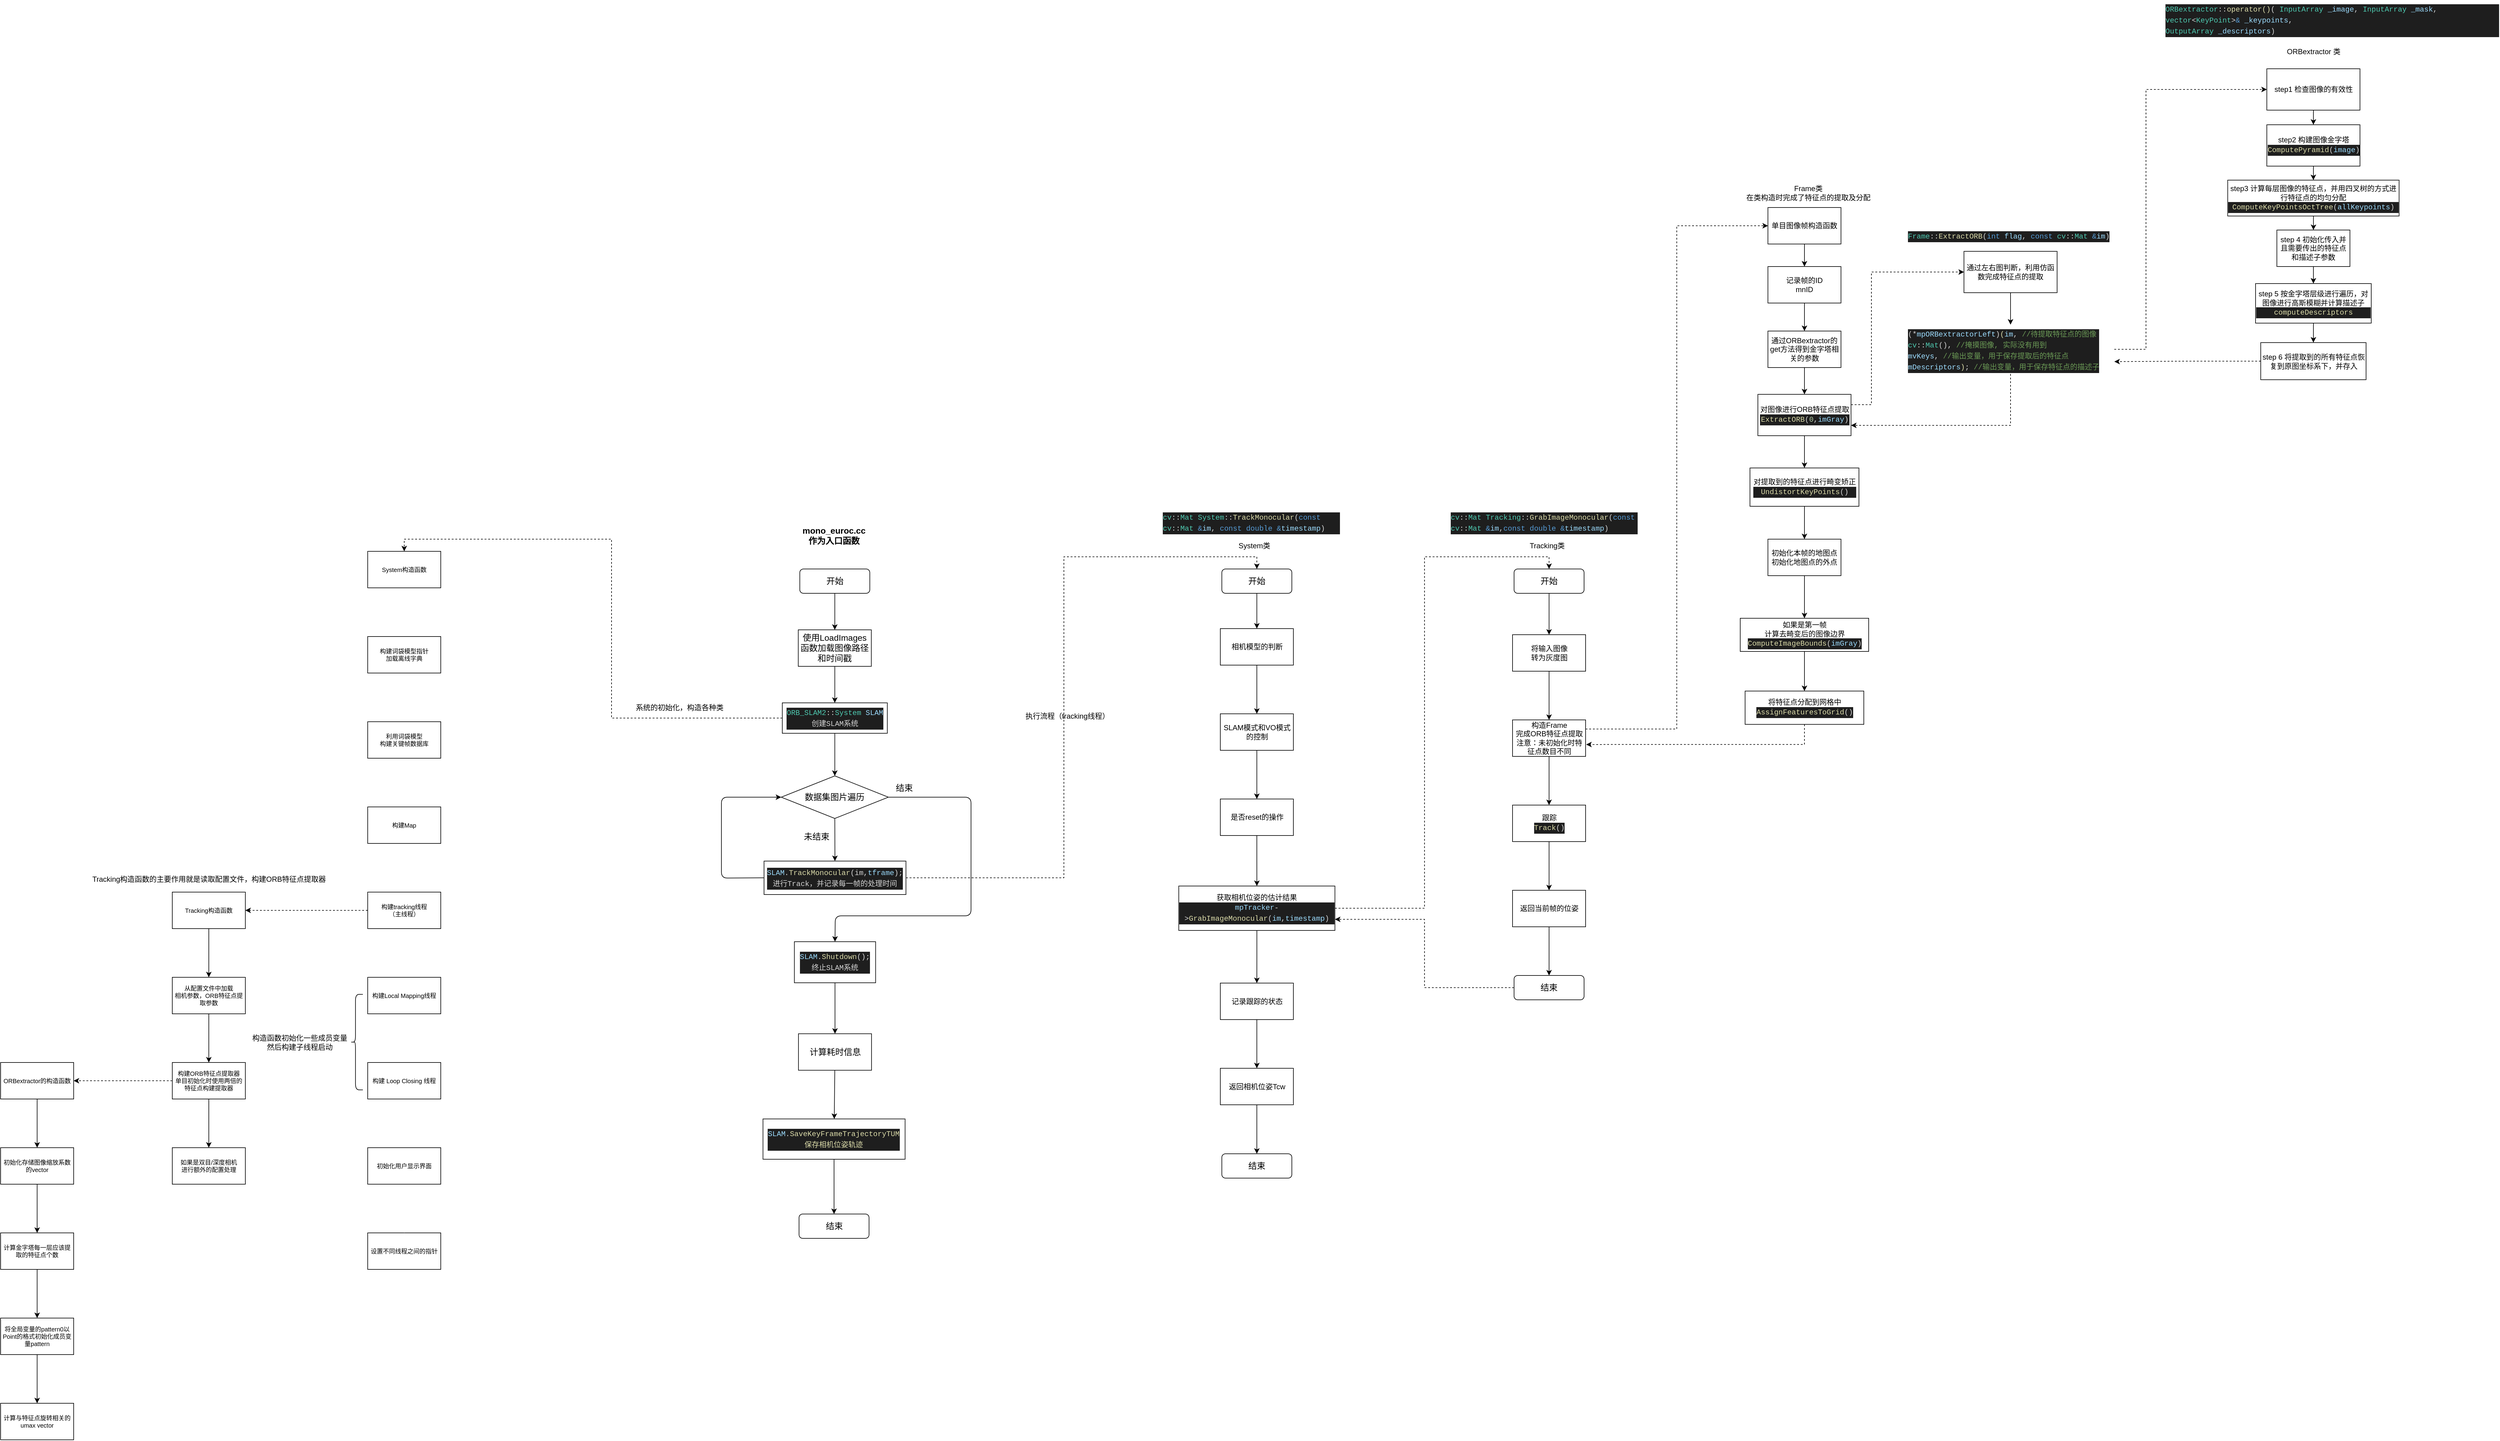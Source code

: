 <mxfile version="20.3.0" type="device" pages="2"><diagram id="kUcDNTqG35tnqXhUjUfU" name="单目模式流程图"><mxGraphModel dx="4377" dy="2708" grid="0" gridSize="10" guides="1" tooltips="1" connect="1" arrows="1" fold="1" page="0" pageScale="1" pageWidth="827" pageHeight="1169" background="none" math="0" shadow="0"><root><mxCell id="0"/><mxCell id="1" parent="0"/><mxCell id="2" value="&lt;b&gt;&lt;font style=&quot;font-size: 14px&quot;&gt;mono_euroc.cc作为入口函数&lt;/font&gt;&lt;/b&gt;" style="text;html=1;strokeColor=none;fillColor=none;align=center;verticalAlign=middle;whiteSpace=wrap;rounded=0;" parent="1" vertex="1"><mxGeometry x="-300" y="-150" width="90" height="70" as="geometry"/></mxCell><mxCell id="13" style="edgeStyle=none;html=1;exitX=0.5;exitY=1;exitDx=0;exitDy=0;entryX=0.5;entryY=0;entryDx=0;entryDy=0;fontSize=14;" parent="1" source="3" target="8" edge="1"><mxGeometry relative="1" as="geometry"/></mxCell><mxCell id="3" value="开始" style="rounded=1;whiteSpace=wrap;html=1;fontSize=14;" parent="1" vertex="1"><mxGeometry x="-311.25" y="-60" width="115" height="40" as="geometry"/></mxCell><mxCell id="11" value="" style="edgeStyle=none;html=1;fontSize=14;" parent="1" source="8" target="10" edge="1"><mxGeometry relative="1" as="geometry"/></mxCell><mxCell id="8" value="使用LoadImages函数加载图像路径和时间戳" style="rounded=0;whiteSpace=wrap;html=1;fontSize=14;" parent="1" vertex="1"><mxGeometry x="-313.75" y="40" width="120" height="60" as="geometry"/></mxCell><mxCell id="18" style="edgeStyle=none;html=1;exitX=0.5;exitY=1;exitDx=0;exitDy=0;entryX=0.5;entryY=0;entryDx=0;entryDy=0;fontSize=14;" parent="1" source="10" target="17" edge="1"><mxGeometry relative="1" as="geometry"/></mxCell><mxCell id="8n7VgM5yE0TnK45JHAdU-132" style="edgeStyle=orthogonalEdgeStyle;rounded=0;orthogonalLoop=1;jettySize=auto;html=1;exitX=0;exitY=0.5;exitDx=0;exitDy=0;entryX=0.5;entryY=0;entryDx=0;entryDy=0;dashed=1;" edge="1" parent="1" source="10" target="SP2-FX5IbyNXaG80h9-N-36"><mxGeometry relative="1" as="geometry"/></mxCell><mxCell id="10" value="&lt;div style=&quot;background-color: rgb(30 , 30 , 30) ; font-family: &amp;#34;menlo&amp;#34; , &amp;#34;monaco&amp;#34; , &amp;#34;courier new&amp;#34; , monospace ; font-size: 12px ; line-height: 18px ; color: rgb(212 , 212 , 212)&quot;&gt;&lt;span style=&quot;color: #4ec9b0&quot;&gt;ORB_SLAM2&lt;/span&gt;::&lt;span style=&quot;color: #4ec9b0&quot;&gt;System&lt;/span&gt; &lt;span style=&quot;color: #9cdcfe&quot;&gt;SLAM&lt;/span&gt;&lt;/div&gt;&lt;div style=&quot;background-color: rgb(30 , 30 , 30) ; font-family: &amp;#34;menlo&amp;#34; , &amp;#34;monaco&amp;#34; , &amp;#34;courier new&amp;#34; , monospace ; font-size: 12px ; line-height: 18px ; color: rgb(212 , 212 , 212)&quot;&gt;创建SLAM系统&lt;/div&gt;" style="whiteSpace=wrap;html=1;fontSize=14;rounded=0;" parent="1" vertex="1"><mxGeometry x="-340" y="160" width="172.5" height="50" as="geometry"/></mxCell><mxCell id="21" style="edgeStyle=none;html=1;exitX=0;exitY=0.5;exitDx=0;exitDy=0;fontSize=14;entryX=0;entryY=0.5;entryDx=0;entryDy=0;" parent="1" source="14" target="17" edge="1"><mxGeometry relative="1" as="geometry"><mxPoint x="-450" y="447" as="targetPoint"/><Array as="points"><mxPoint x="-440" y="448"/><mxPoint x="-440" y="315"/></Array></mxGeometry></mxCell><mxCell id="8n7VgM5yE0TnK45JHAdU-44" style="edgeStyle=orthogonalEdgeStyle;rounded=0;orthogonalLoop=1;jettySize=auto;html=1;exitX=1;exitY=0.5;exitDx=0;exitDy=0;entryX=0.5;entryY=0;entryDx=0;entryDy=0;dashed=1;" edge="1" parent="1" source="14" target="8n7VgM5yE0TnK45JHAdU-43"><mxGeometry relative="1" as="geometry"/></mxCell><mxCell id="14" value="&lt;div style=&quot;color: rgb(212 , 212 , 212) ; background-color: rgb(30 , 30 , 30) ; font-family: &amp;#34;menlo&amp;#34; , &amp;#34;monaco&amp;#34; , &amp;#34;courier new&amp;#34; , monospace ; font-size: 12px ; line-height: 18px&quot;&gt;&lt;span style=&quot;color: #9cdcfe&quot;&gt;SLAM&lt;/span&gt;.&lt;span style=&quot;color: #dcdcaa&quot;&gt;TrackMonocular&lt;/span&gt;(im,&lt;span style=&quot;color: #9cdcfe&quot;&gt;tframe&lt;/span&gt;);&lt;/div&gt;&lt;div style=&quot;color: rgb(212 , 212 , 212) ; background-color: rgb(30 , 30 , 30) ; font-family: &amp;#34;menlo&amp;#34; , &amp;#34;monaco&amp;#34; , &amp;#34;courier new&amp;#34; , monospace ; font-size: 12px ; line-height: 18px&quot;&gt;进行Track，并记录每一帧的处理时间&lt;/div&gt;" style="whiteSpace=wrap;html=1;fontSize=14;rounded=0;" parent="1" vertex="1"><mxGeometry x="-370" y="420" width="233.13" height="55" as="geometry"/></mxCell><mxCell id="19" style="edgeStyle=none;html=1;exitX=0.5;exitY=1;exitDx=0;exitDy=0;fontSize=14;" parent="1" source="17" target="14" edge="1"><mxGeometry relative="1" as="geometry"/></mxCell><mxCell id="25" style="edgeStyle=none;html=1;exitX=1;exitY=0.5;exitDx=0;exitDy=0;entryX=0.5;entryY=0;entryDx=0;entryDy=0;fontSize=14;" parent="1" source="17" target="22" edge="1"><mxGeometry relative="1" as="geometry"><Array as="points"><mxPoint x="-30" y="315"/><mxPoint x="-30" y="510"/><mxPoint x="-130" y="510"/><mxPoint x="-253" y="510"/></Array></mxGeometry></mxCell><mxCell id="17" value="数据集图片遍历" style="rhombus;whiteSpace=wrap;html=1;fontSize=14;" parent="1" vertex="1"><mxGeometry x="-341.75" y="280" width="176" height="70" as="geometry"/></mxCell><mxCell id="28" value="" style="edgeStyle=none;html=1;fontSize=14;" parent="1" source="22" target="27" edge="1"><mxGeometry relative="1" as="geometry"/></mxCell><mxCell id="22" value="&lt;div style=&quot;color: rgb(212 , 212 , 212) ; background-color: rgb(30 , 30 , 30) ; font-family: &amp;#34;menlo&amp;#34; , &amp;#34;monaco&amp;#34; , &amp;#34;courier new&amp;#34; , monospace ; font-size: 12px ; line-height: 18px&quot;&gt;&lt;span style=&quot;color: #9cdcfe&quot;&gt;SLAM&lt;/span&gt;.&lt;span style=&quot;color: #dcdcaa&quot;&gt;Shutdown&lt;/span&gt;();&lt;/div&gt;&lt;div style=&quot;color: rgb(212 , 212 , 212) ; background-color: rgb(30 , 30 , 30) ; font-family: &amp;#34;menlo&amp;#34; , &amp;#34;monaco&amp;#34; , &amp;#34;courier new&amp;#34; , monospace ; font-size: 12px ; line-height: 18px&quot;&gt;终止SLAM系统&lt;/div&gt;" style="whiteSpace=wrap;html=1;fontSize=14;rounded=0;" parent="1" vertex="1"><mxGeometry x="-320.15" y="552.5" width="133.44" height="67.5" as="geometry"/></mxCell><mxCell id="24" value="未结束" style="text;html=1;align=center;verticalAlign=middle;resizable=0;points=[];autosize=1;strokeColor=none;fillColor=none;fontSize=14;" parent="1" vertex="1"><mxGeometry x="-313.75" y="370" width="60" height="20" as="geometry"/></mxCell><mxCell id="26" value="结束" style="text;html=1;align=center;verticalAlign=middle;resizable=0;points=[];autosize=1;strokeColor=none;fillColor=none;fontSize=14;" parent="1" vertex="1"><mxGeometry x="-160" y="290" width="40" height="20" as="geometry"/></mxCell><mxCell id="30" value="" style="edgeStyle=none;html=1;fontSize=14;" parent="1" source="27" target="29" edge="1"><mxGeometry relative="1" as="geometry"/></mxCell><mxCell id="27" value="计算耗时信息" style="whiteSpace=wrap;html=1;fontSize=14;rounded=0;" parent="1" vertex="1"><mxGeometry x="-313.43" y="703.75" width="120" height="60" as="geometry"/></mxCell><mxCell id="36" value="" style="edgeStyle=none;html=1;fontSize=14;" parent="1" source="29" target="34" edge="1"><mxGeometry relative="1" as="geometry"/></mxCell><mxCell id="29" value="&lt;div style=&quot;color: rgb(212 , 212 , 212) ; background-color: rgb(30 , 30 , 30) ; font-family: &amp;#34;menlo&amp;#34; , &amp;#34;monaco&amp;#34; , &amp;#34;courier new&amp;#34; , monospace ; font-size: 12px ; line-height: 18px&quot;&gt;&lt;span style=&quot;color: #9cdcfe&quot;&gt;SLAM&lt;/span&gt;.&lt;span style=&quot;color: #dcdcaa&quot;&gt;SaveKeyFrameTrajectoryTUM&lt;/span&gt;&lt;/div&gt;&lt;div style=&quot;color: rgb(212 , 212 , 212) ; background-color: rgb(30 , 30 , 30) ; font-family: &amp;#34;menlo&amp;#34; , &amp;#34;monaco&amp;#34; , &amp;#34;courier new&amp;#34; , monospace ; font-size: 12px ; line-height: 18px&quot;&gt;&lt;span style=&quot;color: #dcdcaa&quot;&gt;保存相机位姿轨迹&lt;/span&gt;&lt;/div&gt;" style="whiteSpace=wrap;html=1;fontSize=14;rounded=0;" parent="1" vertex="1"><mxGeometry x="-371.72" y="843.75" width="233.43" height="66.25" as="geometry"/></mxCell><mxCell id="34" value="结束" style="rounded=1;whiteSpace=wrap;html=1;fontSize=14;" parent="1" vertex="1"><mxGeometry x="-312.5" y="1000" width="115" height="40" as="geometry"/></mxCell><mxCell id="SP2-FX5IbyNXaG80h9-N-38" value="" style="edgeStyle=none;html=1;fontSize=10;fontColor=#141414;strokeColor=#FFFFFF;" parent="1" source="SP2-FX5IbyNXaG80h9-N-36" target="SP2-FX5IbyNXaG80h9-N-37" edge="1"><mxGeometry relative="1" as="geometry"/></mxCell><mxCell id="SP2-FX5IbyNXaG80h9-N-36" value="System构造函数" style="rounded=0;whiteSpace=wrap;html=1;fontSize=10;" parent="1" vertex="1"><mxGeometry x="-1021" y="-89" width="120" height="60" as="geometry"/></mxCell><mxCell id="SP2-FX5IbyNXaG80h9-N-40" value="" style="edgeStyle=none;html=1;fontSize=10;fontColor=#141414;strokeColor=#FFFFFF;" parent="1" source="SP2-FX5IbyNXaG80h9-N-37" target="SP2-FX5IbyNXaG80h9-N-39" edge="1"><mxGeometry relative="1" as="geometry"/></mxCell><mxCell id="SP2-FX5IbyNXaG80h9-N-37" value="构建词袋模型指针&lt;br&gt;加载离线字典" style="whiteSpace=wrap;html=1;fontSize=10;rounded=0;" parent="1" vertex="1"><mxGeometry x="-1021" y="51" width="120" height="60" as="geometry"/></mxCell><mxCell id="SP2-FX5IbyNXaG80h9-N-42" value="" style="edgeStyle=none;html=1;fontSize=10;fontColor=#141414;strokeColor=#FFFFFF;" parent="1" source="SP2-FX5IbyNXaG80h9-N-39" target="SP2-FX5IbyNXaG80h9-N-41" edge="1"><mxGeometry relative="1" as="geometry"/></mxCell><mxCell id="SP2-FX5IbyNXaG80h9-N-39" value="利用词袋模型&lt;br&gt;构建关键帧数据库" style="whiteSpace=wrap;html=1;fontSize=10;rounded=0;" parent="1" vertex="1"><mxGeometry x="-1021" y="191" width="120" height="60" as="geometry"/></mxCell><mxCell id="SP2-FX5IbyNXaG80h9-N-44" value="" style="edgeStyle=none;html=1;fontSize=10;fontColor=#141414;strokeColor=#FFFFFF;" parent="1" source="SP2-FX5IbyNXaG80h9-N-41" target="SP2-FX5IbyNXaG80h9-N-43" edge="1"><mxGeometry relative="1" as="geometry"/></mxCell><mxCell id="SP2-FX5IbyNXaG80h9-N-41" value="构建Map" style="whiteSpace=wrap;html=1;fontSize=10;rounded=0;" parent="1" vertex="1"><mxGeometry x="-1021" y="331" width="120" height="60" as="geometry"/></mxCell><mxCell id="SP2-FX5IbyNXaG80h9-N-46" value="" style="edgeStyle=none;html=1;fontSize=10;fontColor=#141414;strokeColor=#FFFFFF;" parent="1" source="SP2-FX5IbyNXaG80h9-N-43" target="SP2-FX5IbyNXaG80h9-N-45" edge="1"><mxGeometry relative="1" as="geometry"/></mxCell><mxCell id="6WSEtweF4-9wZ42Zwhac-37" value="" style="edgeStyle=orthogonalEdgeStyle;rounded=0;orthogonalLoop=1;jettySize=auto;html=1;dashed=1;" parent="1" source="SP2-FX5IbyNXaG80h9-N-43" target="6WSEtweF4-9wZ42Zwhac-36" edge="1"><mxGeometry relative="1" as="geometry"/></mxCell><mxCell id="SP2-FX5IbyNXaG80h9-N-43" value="构建tracking线程&lt;br&gt;（主线程）" style="whiteSpace=wrap;html=1;fontSize=10;rounded=0;" parent="1" vertex="1"><mxGeometry x="-1021" y="471" width="120" height="60" as="geometry"/></mxCell><mxCell id="SP2-FX5IbyNXaG80h9-N-48" value="" style="edgeStyle=none;html=1;fontSize=10;fontColor=#141414;strokeColor=#FFFFFF;" parent="1" source="SP2-FX5IbyNXaG80h9-N-45" target="SP2-FX5IbyNXaG80h9-N-47" edge="1"><mxGeometry relative="1" as="geometry"/></mxCell><mxCell id="SP2-FX5IbyNXaG80h9-N-45" value="构建Local Mapping线程" style="whiteSpace=wrap;html=1;fontSize=10;rounded=0;" parent="1" vertex="1"><mxGeometry x="-1021" y="611" width="120" height="60" as="geometry"/></mxCell><mxCell id="SP2-FX5IbyNXaG80h9-N-54" value="" style="edgeStyle=none;html=1;fontSize=10;fontColor=#141414;strokeColor=#FFFFFF;" parent="1" source="SP2-FX5IbyNXaG80h9-N-47" target="SP2-FX5IbyNXaG80h9-N-53" edge="1"><mxGeometry relative="1" as="geometry"/></mxCell><mxCell id="SP2-FX5IbyNXaG80h9-N-47" value="构建 Loop Closing 线程" style="whiteSpace=wrap;html=1;fontSize=10;rounded=0;" parent="1" vertex="1"><mxGeometry x="-1021" y="751" width="120" height="60" as="geometry"/></mxCell><mxCell id="SP2-FX5IbyNXaG80h9-N-49" value="设置不同线程之间的指针" style="whiteSpace=wrap;html=1;fontSize=10;rounded=0;" parent="1" vertex="1"><mxGeometry x="-1021" y="1031" width="120" height="60" as="geometry"/></mxCell><mxCell id="SP2-FX5IbyNXaG80h9-N-55" value="" style="edgeStyle=none;html=1;fontSize=10;fontColor=#141414;strokeColor=#FFFFFF;" parent="1" source="SP2-FX5IbyNXaG80h9-N-53" target="SP2-FX5IbyNXaG80h9-N-49" edge="1"><mxGeometry relative="1" as="geometry"/></mxCell><mxCell id="SP2-FX5IbyNXaG80h9-N-53" value="初始化用户显示界面" style="whiteSpace=wrap;html=1;fontSize=10;rounded=0;" parent="1" vertex="1"><mxGeometry x="-1021" y="891" width="120" height="60" as="geometry"/></mxCell><mxCell id="6WSEtweF4-9wZ42Zwhac-39" value="" style="edgeStyle=orthogonalEdgeStyle;rounded=0;orthogonalLoop=1;jettySize=auto;html=1;" parent="1" source="6WSEtweF4-9wZ42Zwhac-36" target="6WSEtweF4-9wZ42Zwhac-38" edge="1"><mxGeometry relative="1" as="geometry"/></mxCell><mxCell id="6WSEtweF4-9wZ42Zwhac-36" value="Tracking构造函数" style="whiteSpace=wrap;html=1;fontSize=10;rounded=0;" parent="1" vertex="1"><mxGeometry x="-1342" y="471" width="120" height="60" as="geometry"/></mxCell><mxCell id="6WSEtweF4-9wZ42Zwhac-41" value="" style="edgeStyle=orthogonalEdgeStyle;rounded=0;orthogonalLoop=1;jettySize=auto;html=1;" parent="1" source="6WSEtweF4-9wZ42Zwhac-38" target="6WSEtweF4-9wZ42Zwhac-40" edge="1"><mxGeometry relative="1" as="geometry"/></mxCell><mxCell id="6WSEtweF4-9wZ42Zwhac-38" value="从配置文件中加载&lt;br&gt;相机参数，ORB特征点提取参数" style="whiteSpace=wrap;html=1;fontSize=10;rounded=0;" parent="1" vertex="1"><mxGeometry x="-1342" y="611" width="120" height="60" as="geometry"/></mxCell><mxCell id="6WSEtweF4-9wZ42Zwhac-43" value="" style="edgeStyle=orthogonalEdgeStyle;rounded=0;orthogonalLoop=1;jettySize=auto;html=1;" parent="1" source="6WSEtweF4-9wZ42Zwhac-40" target="6WSEtweF4-9wZ42Zwhac-42" edge="1"><mxGeometry relative="1" as="geometry"/></mxCell><mxCell id="6WSEtweF4-9wZ42Zwhac-49" value="" style="edgeStyle=orthogonalEdgeStyle;rounded=0;orthogonalLoop=1;jettySize=auto;html=1;dashed=1;" parent="1" source="6WSEtweF4-9wZ42Zwhac-40" target="6WSEtweF4-9wZ42Zwhac-48" edge="1"><mxGeometry relative="1" as="geometry"/></mxCell><mxCell id="6WSEtweF4-9wZ42Zwhac-40" value="构建ORB特征点提取器&lt;br&gt;单目初始化时使用两倍的特征点构建提取器" style="whiteSpace=wrap;html=1;fontSize=10;rounded=0;" parent="1" vertex="1"><mxGeometry x="-1342" y="751" width="120" height="60" as="geometry"/></mxCell><mxCell id="6WSEtweF4-9wZ42Zwhac-42" value="如果是双目/深度相机&lt;br&gt;进行额外的配置处理" style="whiteSpace=wrap;html=1;fontSize=10;rounded=0;" parent="1" vertex="1"><mxGeometry x="-1342" y="891" width="120" height="60" as="geometry"/></mxCell><mxCell id="6WSEtweF4-9wZ42Zwhac-45" value="Tracking构造函数的主要作用就是读取配置文件，构建ORB特征点提取器&lt;br&gt;" style="text;html=1;align=center;verticalAlign=middle;resizable=0;points=[];autosize=1;strokeColor=none;fillColor=none;" parent="1" vertex="1"><mxGeometry x="-1483" y="437" width="402" height="26" as="geometry"/></mxCell><mxCell id="6WSEtweF4-9wZ42Zwhac-46" value="" style="shape=curlyBracket;whiteSpace=wrap;html=1;rounded=1;size=0.396;" parent="1" vertex="1"><mxGeometry x="-1049" y="639" width="20" height="157" as="geometry"/></mxCell><mxCell id="6WSEtweF4-9wZ42Zwhac-47" value="构造函数初始化一些成员变量&lt;br&gt;然后构建子线程启动" style="text;html=1;align=center;verticalAlign=middle;resizable=0;points=[];autosize=1;strokeColor=none;fillColor=none;" parent="1" vertex="1"><mxGeometry x="-1220" y="697" width="174" height="41" as="geometry"/></mxCell><mxCell id="6WSEtweF4-9wZ42Zwhac-51" value="" style="edgeStyle=orthogonalEdgeStyle;rounded=0;orthogonalLoop=1;jettySize=auto;html=1;" parent="1" source="6WSEtweF4-9wZ42Zwhac-48" target="6WSEtweF4-9wZ42Zwhac-50" edge="1"><mxGeometry relative="1" as="geometry"/></mxCell><mxCell id="6WSEtweF4-9wZ42Zwhac-48" value="ORBextractor的构造函数" style="whiteSpace=wrap;html=1;fontSize=10;rounded=0;" parent="1" vertex="1"><mxGeometry x="-1624" y="751" width="120" height="60" as="geometry"/></mxCell><mxCell id="8n7VgM5yE0TnK45JHAdU-37" value="" style="edgeStyle=orthogonalEdgeStyle;rounded=0;orthogonalLoop=1;jettySize=auto;html=1;" edge="1" parent="1" source="6WSEtweF4-9wZ42Zwhac-50" target="8n7VgM5yE0TnK45JHAdU-36"><mxGeometry relative="1" as="geometry"/></mxCell><mxCell id="6WSEtweF4-9wZ42Zwhac-50" value="初始化存储图像缩放系数的vector" style="whiteSpace=wrap;html=1;fontSize=10;rounded=0;" parent="1" vertex="1"><mxGeometry x="-1624" y="891" width="120" height="60" as="geometry"/></mxCell><mxCell id="8n7VgM5yE0TnK45JHAdU-39" value="" style="edgeStyle=orthogonalEdgeStyle;rounded=0;orthogonalLoop=1;jettySize=auto;html=1;" edge="1" parent="1" source="8n7VgM5yE0TnK45JHAdU-36" target="8n7VgM5yE0TnK45JHAdU-38"><mxGeometry relative="1" as="geometry"/></mxCell><mxCell id="8n7VgM5yE0TnK45JHAdU-36" value="计算金字塔每一层应该提取的特征点个数" style="whiteSpace=wrap;html=1;fontSize=10;rounded=0;" vertex="1" parent="1"><mxGeometry x="-1624" y="1031" width="120" height="60" as="geometry"/></mxCell><mxCell id="8n7VgM5yE0TnK45JHAdU-41" value="" style="edgeStyle=orthogonalEdgeStyle;rounded=0;orthogonalLoop=1;jettySize=auto;html=1;" edge="1" parent="1" source="8n7VgM5yE0TnK45JHAdU-38" target="8n7VgM5yE0TnK45JHAdU-40"><mxGeometry relative="1" as="geometry"/></mxCell><mxCell id="8n7VgM5yE0TnK45JHAdU-38" value="将全局变量的pattern0以Point的格式初始化成员变量pattern" style="whiteSpace=wrap;html=1;fontSize=10;rounded=0;" vertex="1" parent="1"><mxGeometry x="-1624" y="1171" width="120" height="60" as="geometry"/></mxCell><mxCell id="8n7VgM5yE0TnK45JHAdU-40" value="计算与特征点旋转相关的umax vector" style="whiteSpace=wrap;html=1;fontSize=10;rounded=0;" vertex="1" parent="1"><mxGeometry x="-1624" y="1311" width="120" height="60" as="geometry"/></mxCell><mxCell id="8n7VgM5yE0TnK45JHAdU-48" style="edgeStyle=orthogonalEdgeStyle;rounded=0;orthogonalLoop=1;jettySize=auto;html=1;exitX=0.5;exitY=1;exitDx=0;exitDy=0;entryX=0.5;entryY=0;entryDx=0;entryDy=0;" edge="1" parent="1" source="8n7VgM5yE0TnK45JHAdU-43" target="8n7VgM5yE0TnK45JHAdU-47"><mxGeometry relative="1" as="geometry"/></mxCell><mxCell id="8n7VgM5yE0TnK45JHAdU-43" value="开始" style="rounded=1;whiteSpace=wrap;html=1;fontSize=14;" vertex="1" parent="1"><mxGeometry x="382" y="-60" width="115" height="40" as="geometry"/></mxCell><mxCell id="8n7VgM5yE0TnK45JHAdU-50" value="" style="edgeStyle=orthogonalEdgeStyle;rounded=0;orthogonalLoop=1;jettySize=auto;html=1;" edge="1" parent="1" source="8n7VgM5yE0TnK45JHAdU-47" target="8n7VgM5yE0TnK45JHAdU-49"><mxGeometry relative="1" as="geometry"/></mxCell><mxCell id="8n7VgM5yE0TnK45JHAdU-47" value="相机模型的判断" style="rounded=0;whiteSpace=wrap;html=1;" vertex="1" parent="1"><mxGeometry x="379.5" y="38" width="120" height="60" as="geometry"/></mxCell><mxCell id="8n7VgM5yE0TnK45JHAdU-52" value="" style="edgeStyle=orthogonalEdgeStyle;rounded=0;orthogonalLoop=1;jettySize=auto;html=1;" edge="1" parent="1" source="8n7VgM5yE0TnK45JHAdU-49" target="8n7VgM5yE0TnK45JHAdU-51"><mxGeometry relative="1" as="geometry"/></mxCell><mxCell id="8n7VgM5yE0TnK45JHAdU-49" value="SLAM模式和VO模式的控制" style="whiteSpace=wrap;html=1;rounded=0;" vertex="1" parent="1"><mxGeometry x="379.5" y="178" width="120" height="60" as="geometry"/></mxCell><mxCell id="8n7VgM5yE0TnK45JHAdU-54" value="" style="edgeStyle=orthogonalEdgeStyle;rounded=0;orthogonalLoop=1;jettySize=auto;html=1;" edge="1" parent="1" source="8n7VgM5yE0TnK45JHAdU-51" target="8n7VgM5yE0TnK45JHAdU-53"><mxGeometry relative="1" as="geometry"/></mxCell><mxCell id="8n7VgM5yE0TnK45JHAdU-51" value="是否reset的操作" style="whiteSpace=wrap;html=1;rounded=0;" vertex="1" parent="1"><mxGeometry x="379.5" y="318" width="120" height="60" as="geometry"/></mxCell><mxCell id="8n7VgM5yE0TnK45JHAdU-56" value="" style="edgeStyle=orthogonalEdgeStyle;rounded=0;orthogonalLoop=1;jettySize=auto;html=1;" edge="1" parent="1" source="8n7VgM5yE0TnK45JHAdU-53" target="8n7VgM5yE0TnK45JHAdU-55"><mxGeometry relative="1" as="geometry"/></mxCell><mxCell id="8n7VgM5yE0TnK45JHAdU-62" style="edgeStyle=orthogonalEdgeStyle;rounded=0;orthogonalLoop=1;jettySize=auto;html=1;exitX=1;exitY=0.5;exitDx=0;exitDy=0;entryX=0.5;entryY=0;entryDx=0;entryDy=0;dashed=1;" edge="1" parent="1" source="8n7VgM5yE0TnK45JHAdU-53" target="8n7VgM5yE0TnK45JHAdU-61"><mxGeometry relative="1" as="geometry"/></mxCell><mxCell id="8n7VgM5yE0TnK45JHAdU-53" value="获取相机位姿的估计结果&lt;br&gt;&lt;div style=&quot;color: rgb(212, 212, 212); background-color: rgb(30, 30, 30); font-family: Menlo, Monaco, &amp;quot;Courier New&amp;quot;, monospace; line-height: 18px;&quot;&gt;&lt;div style=&quot;line-height: 18px;&quot;&gt;&lt;span style=&quot;color: #9cdcfe;&quot;&gt;mpTracker&lt;/span&gt;-&amp;gt;&lt;span style=&quot;color: #dcdcaa;&quot;&gt;GrabImageMonocular&lt;/span&gt;(&lt;span style=&quot;color: #9cdcfe;&quot;&gt;im&lt;/span&gt;,&lt;span style=&quot;color: #9cdcfe;&quot;&gt;timestamp&lt;/span&gt;)&lt;/div&gt;&lt;/div&gt;" style="whiteSpace=wrap;html=1;rounded=0;" vertex="1" parent="1"><mxGeometry x="311.25" y="461" width="256.5" height="73" as="geometry"/></mxCell><mxCell id="8n7VgM5yE0TnK45JHAdU-58" value="" style="edgeStyle=orthogonalEdgeStyle;rounded=0;orthogonalLoop=1;jettySize=auto;html=1;" edge="1" parent="1" source="8n7VgM5yE0TnK45JHAdU-55" target="8n7VgM5yE0TnK45JHAdU-57"><mxGeometry relative="1" as="geometry"/></mxCell><mxCell id="8n7VgM5yE0TnK45JHAdU-55" value="记录跟踪的状态" style="whiteSpace=wrap;html=1;rounded=0;" vertex="1" parent="1"><mxGeometry x="379.5" y="620.5" width="120" height="60" as="geometry"/></mxCell><mxCell id="8n7VgM5yE0TnK45JHAdU-60" value="" style="edgeStyle=orthogonalEdgeStyle;rounded=0;orthogonalLoop=1;jettySize=auto;html=1;" edge="1" parent="1" source="8n7VgM5yE0TnK45JHAdU-57" target="8n7VgM5yE0TnK45JHAdU-59"><mxGeometry relative="1" as="geometry"/></mxCell><mxCell id="8n7VgM5yE0TnK45JHAdU-57" value="返回相机位姿Tcw" style="whiteSpace=wrap;html=1;rounded=0;" vertex="1" parent="1"><mxGeometry x="379.5" y="760.5" width="120" height="60" as="geometry"/></mxCell><mxCell id="8n7VgM5yE0TnK45JHAdU-59" value="结束" style="rounded=1;whiteSpace=wrap;html=1;fontSize=14;" vertex="1" parent="1"><mxGeometry x="382" y="901" width="115" height="40" as="geometry"/></mxCell><mxCell id="8n7VgM5yE0TnK45JHAdU-72" value="" style="edgeStyle=orthogonalEdgeStyle;rounded=0;orthogonalLoop=1;jettySize=auto;html=1;" edge="1" parent="1" source="8n7VgM5yE0TnK45JHAdU-61" target="8n7VgM5yE0TnK45JHAdU-71"><mxGeometry relative="1" as="geometry"/></mxCell><mxCell id="8n7VgM5yE0TnK45JHAdU-61" value="开始" style="rounded=1;whiteSpace=wrap;html=1;fontSize=14;" vertex="1" parent="1"><mxGeometry x="862" y="-60" width="115" height="40" as="geometry"/></mxCell><mxCell id="8n7VgM5yE0TnK45JHAdU-63" value="Tracking类" style="text;html=1;align=center;verticalAlign=middle;resizable=0;points=[];autosize=1;strokeColor=none;fillColor=none;" vertex="1" parent="1"><mxGeometry x="878" y="-111" width="76" height="26" as="geometry"/></mxCell><mxCell id="8n7VgM5yE0TnK45JHAdU-64" value="System类" style="text;html=1;align=center;verticalAlign=middle;resizable=0;points=[];autosize=1;strokeColor=none;fillColor=none;" vertex="1" parent="1"><mxGeometry x="400" y="-111" width="70" height="26" as="geometry"/></mxCell><mxCell id="8n7VgM5yE0TnK45JHAdU-65" value="&lt;meta charset=&quot;utf-8&quot;&gt;&lt;div style=&quot;color: rgb(212, 212, 212); background-color: rgb(30, 30, 30); font-family: Menlo, Monaco, &amp;quot;Courier New&amp;quot;, monospace; font-weight: normal; font-size: 12px; line-height: 18px;&quot;&gt;&lt;div&gt;&lt;span style=&quot;color: #4ec9b0;&quot;&gt;cv&lt;/span&gt;&lt;span style=&quot;color: #d4d4d4;&quot;&gt;::&lt;/span&gt;&lt;span style=&quot;color: #4ec9b0;&quot;&gt;Mat&lt;/span&gt;&lt;span style=&quot;color: #d4d4d4;&quot;&gt; &lt;/span&gt;&lt;span style=&quot;color: #4ec9b0;&quot;&gt;Tracking&lt;/span&gt;&lt;span style=&quot;color: #d4d4d4;&quot;&gt;::&lt;/span&gt;&lt;span style=&quot;color: #dcdcaa;&quot;&gt;GrabImageMonocular&lt;/span&gt;&lt;span style=&quot;color: #d4d4d4;&quot;&gt;(&lt;/span&gt;&lt;span style=&quot;color: #569cd6;&quot;&gt;const&lt;/span&gt;&lt;span style=&quot;color: #d4d4d4;&quot;&gt; &lt;/span&gt;&lt;span style=&quot;color: #4ec9b0;&quot;&gt;cv&lt;/span&gt;&lt;span style=&quot;color: #d4d4d4;&quot;&gt;::&lt;/span&gt;&lt;span style=&quot;color: #4ec9b0;&quot;&gt;Mat&lt;/span&gt;&lt;span style=&quot;color: #d4d4d4;&quot;&gt; &lt;/span&gt;&lt;span style=&quot;color: #569cd6;&quot;&gt;&amp;amp;&lt;/span&gt;&lt;span style=&quot;color: #9cdcfe;&quot;&gt;im&lt;/span&gt;&lt;span style=&quot;color: #d4d4d4;&quot;&gt;,&lt;/span&gt;&lt;span style=&quot;color: #569cd6;&quot;&gt;const&lt;/span&gt;&lt;span style=&quot;color: #d4d4d4;&quot;&gt; &lt;/span&gt;&lt;span style=&quot;color: #569cd6;&quot;&gt;double&lt;/span&gt;&lt;span style=&quot;color: #d4d4d4;&quot;&gt; &lt;/span&gt;&lt;span style=&quot;color: #569cd6;&quot;&gt;&amp;amp;&lt;/span&gt;&lt;span style=&quot;color: #9cdcfe;&quot;&gt;timestamp&lt;/span&gt;&lt;span style=&quot;color: #d4d4d4;&quot;&gt;)&lt;/span&gt;&lt;/div&gt;&lt;/div&gt;" style="text;whiteSpace=wrap;html=1;" vertex="1" parent="1"><mxGeometry x="756" y="-160" width="309" height="56" as="geometry"/></mxCell><mxCell id="8n7VgM5yE0TnK45JHAdU-66" value="&lt;meta charset=&quot;utf-8&quot;&gt;&lt;div style=&quot;color: rgb(212, 212, 212); background-color: rgb(30, 30, 30); font-family: Menlo, Monaco, &amp;quot;Courier New&amp;quot;, monospace; font-weight: normal; font-size: 12px; line-height: 18px;&quot;&gt;&lt;div&gt;&lt;span style=&quot;color: #4ec9b0;&quot;&gt;cv&lt;/span&gt;&lt;span style=&quot;color: #d4d4d4;&quot;&gt;::&lt;/span&gt;&lt;span style=&quot;color: #4ec9b0;&quot;&gt;Mat&lt;/span&gt;&lt;span style=&quot;color: #d4d4d4;&quot;&gt; &lt;/span&gt;&lt;span style=&quot;color: #4ec9b0;&quot;&gt;System&lt;/span&gt;&lt;span style=&quot;color: #d4d4d4;&quot;&gt;::&lt;/span&gt;&lt;span style=&quot;color: #dcdcaa;&quot;&gt;TrackMonocular&lt;/span&gt;&lt;span style=&quot;color: #d4d4d4;&quot;&gt;(&lt;/span&gt;&lt;span style=&quot;color: #569cd6;&quot;&gt;const&lt;/span&gt;&lt;span style=&quot;color: #d4d4d4;&quot;&gt; &lt;/span&gt;&lt;span style=&quot;color: #4ec9b0;&quot;&gt;cv&lt;/span&gt;&lt;span style=&quot;color: #d4d4d4;&quot;&gt;::&lt;/span&gt;&lt;span style=&quot;color: #4ec9b0;&quot;&gt;Mat&lt;/span&gt;&lt;span style=&quot;color: #d4d4d4;&quot;&gt; &lt;/span&gt;&lt;span style=&quot;color: #569cd6;&quot;&gt;&amp;amp;&lt;/span&gt;&lt;span style=&quot;color: #9cdcfe;&quot;&gt;im&lt;/span&gt;&lt;span style=&quot;color: #d4d4d4;&quot;&gt;, &lt;/span&gt;&lt;span style=&quot;color: #569cd6;&quot;&gt;const&lt;/span&gt;&lt;span style=&quot;color: #d4d4d4;&quot;&gt; &lt;/span&gt;&lt;span style=&quot;color: #569cd6;&quot;&gt;double&lt;/span&gt;&lt;span style=&quot;color: #d4d4d4;&quot;&gt; &lt;/span&gt;&lt;span style=&quot;color: #569cd6;&quot;&gt;&amp;amp;&lt;/span&gt;&lt;span style=&quot;color: #9cdcfe;&quot;&gt;timestamp&lt;/span&gt;&lt;span style=&quot;color: #d4d4d4;&quot;&gt;)&lt;/span&gt;&lt;/div&gt;&lt;/div&gt;" style="text;whiteSpace=wrap;html=1;" vertex="1" parent="1"><mxGeometry x="283" y="-160" width="293" height="51" as="geometry"/></mxCell><mxCell id="8n7VgM5yE0TnK45JHAdU-67" value="系统的初始化，构造各种类" style="text;html=1;align=center;verticalAlign=middle;resizable=0;points=[];autosize=1;strokeColor=none;fillColor=none;" vertex="1" parent="1"><mxGeometry x="-590" y="155" width="162" height="26" as="geometry"/></mxCell><mxCell id="8n7VgM5yE0TnK45JHAdU-68" value="执行流程（tracking线程）" style="text;html=1;align=center;verticalAlign=middle;resizable=0;points=[];autosize=1;strokeColor=none;fillColor=none;" vertex="1" parent="1"><mxGeometry x="50" y="169.37" width="156" height="26" as="geometry"/></mxCell><mxCell id="8n7VgM5yE0TnK45JHAdU-74" value="" style="edgeStyle=orthogonalEdgeStyle;rounded=0;orthogonalLoop=1;jettySize=auto;html=1;" edge="1" parent="1" source="8n7VgM5yE0TnK45JHAdU-71" target="8n7VgM5yE0TnK45JHAdU-73"><mxGeometry relative="1" as="geometry"/></mxCell><mxCell id="8n7VgM5yE0TnK45JHAdU-71" value="将输入图像&lt;br&gt;转为灰度图" style="rounded=0;whiteSpace=wrap;html=1;" vertex="1" parent="1"><mxGeometry x="859.5" y="48" width="120" height="60" as="geometry"/></mxCell><mxCell id="8n7VgM5yE0TnK45JHAdU-76" value="" style="edgeStyle=orthogonalEdgeStyle;rounded=0;orthogonalLoop=1;jettySize=auto;html=1;" edge="1" parent="1" source="8n7VgM5yE0TnK45JHAdU-73" target="8n7VgM5yE0TnK45JHAdU-75"><mxGeometry relative="1" as="geometry"/></mxCell><mxCell id="8n7VgM5yE0TnK45JHAdU-85" style="edgeStyle=orthogonalEdgeStyle;rounded=0;orthogonalLoop=1;jettySize=auto;html=1;exitX=1;exitY=0.25;exitDx=0;exitDy=0;entryX=0;entryY=0.5;entryDx=0;entryDy=0;dashed=1;" edge="1" parent="1" source="8n7VgM5yE0TnK45JHAdU-73" target="8n7VgM5yE0TnK45JHAdU-84"><mxGeometry relative="1" as="geometry"/></mxCell><mxCell id="8n7VgM5yE0TnK45JHAdU-73" value="构造Frame&lt;br&gt;完成ORB特征点提取&lt;br&gt;注意：未初始化时特征点数目不同" style="whiteSpace=wrap;html=1;rounded=0;" vertex="1" parent="1"><mxGeometry x="859.5" y="188" width="120" height="60" as="geometry"/></mxCell><mxCell id="8n7VgM5yE0TnK45JHAdU-78" value="" style="edgeStyle=orthogonalEdgeStyle;rounded=0;orthogonalLoop=1;jettySize=auto;html=1;" edge="1" parent="1" source="8n7VgM5yE0TnK45JHAdU-75" target="8n7VgM5yE0TnK45JHAdU-77"><mxGeometry relative="1" as="geometry"/></mxCell><mxCell id="8n7VgM5yE0TnK45JHAdU-75" value="跟踪&lt;br&gt;&lt;div style=&quot;color: rgb(212, 212, 212); background-color: rgb(30, 30, 30); font-family: Menlo, Monaco, &amp;quot;Courier New&amp;quot;, monospace; line-height: 18px;&quot;&gt;&lt;span style=&quot;color: #dcdcaa;&quot;&gt;Track&lt;/span&gt;()&lt;/div&gt;" style="whiteSpace=wrap;html=1;rounded=0;" vertex="1" parent="1"><mxGeometry x="859.5" y="328" width="120" height="60" as="geometry"/></mxCell><mxCell id="8n7VgM5yE0TnK45JHAdU-80" value="" style="edgeStyle=orthogonalEdgeStyle;rounded=0;orthogonalLoop=1;jettySize=auto;html=1;" edge="1" parent="1" source="8n7VgM5yE0TnK45JHAdU-77" target="8n7VgM5yE0TnK45JHAdU-79"><mxGeometry relative="1" as="geometry"/></mxCell><mxCell id="8n7VgM5yE0TnK45JHAdU-77" value="返回当前帧的位姿" style="whiteSpace=wrap;html=1;rounded=0;" vertex="1" parent="1"><mxGeometry x="859.5" y="468" width="120" height="60" as="geometry"/></mxCell><mxCell id="8n7VgM5yE0TnK45JHAdU-81" style="edgeStyle=orthogonalEdgeStyle;rounded=0;orthogonalLoop=1;jettySize=auto;html=1;exitX=0;exitY=0.5;exitDx=0;exitDy=0;entryX=1;entryY=0.75;entryDx=0;entryDy=0;dashed=1;" edge="1" parent="1" source="8n7VgM5yE0TnK45JHAdU-79" target="8n7VgM5yE0TnK45JHAdU-53"><mxGeometry relative="1" as="geometry"/></mxCell><mxCell id="8n7VgM5yE0TnK45JHAdU-79" value="结束" style="rounded=1;whiteSpace=wrap;html=1;fontSize=14;" vertex="1" parent="1"><mxGeometry x="862" y="608" width="115" height="40" as="geometry"/></mxCell><mxCell id="8n7VgM5yE0TnK45JHAdU-87" value="" style="edgeStyle=orthogonalEdgeStyle;rounded=0;orthogonalLoop=1;jettySize=auto;html=1;" edge="1" parent="1" source="8n7VgM5yE0TnK45JHAdU-84" target="8n7VgM5yE0TnK45JHAdU-86"><mxGeometry relative="1" as="geometry"/></mxCell><mxCell id="8n7VgM5yE0TnK45JHAdU-84" value="单目图像帧构造函数" style="rounded=0;whiteSpace=wrap;html=1;" vertex="1" parent="1"><mxGeometry x="1279" y="-654" width="120" height="60" as="geometry"/></mxCell><mxCell id="8n7VgM5yE0TnK45JHAdU-89" value="" style="edgeStyle=orthogonalEdgeStyle;rounded=0;orthogonalLoop=1;jettySize=auto;html=1;" edge="1" parent="1" source="8n7VgM5yE0TnK45JHAdU-86" target="8n7VgM5yE0TnK45JHAdU-88"><mxGeometry relative="1" as="geometry"/></mxCell><mxCell id="8n7VgM5yE0TnK45JHAdU-86" value="记录帧的ID&lt;br&gt;mnID" style="whiteSpace=wrap;html=1;rounded=0;" vertex="1" parent="1"><mxGeometry x="1279" y="-557" width="120" height="60" as="geometry"/></mxCell><mxCell id="8n7VgM5yE0TnK45JHAdU-91" value="" style="edgeStyle=orthogonalEdgeStyle;rounded=0;orthogonalLoop=1;jettySize=auto;html=1;" edge="1" parent="1" source="8n7VgM5yE0TnK45JHAdU-88" target="8n7VgM5yE0TnK45JHAdU-90"><mxGeometry relative="1" as="geometry"/></mxCell><mxCell id="8n7VgM5yE0TnK45JHAdU-88" value="通过ORBextractor的get方法得到金字塔相关的参数" style="whiteSpace=wrap;html=1;rounded=0;" vertex="1" parent="1"><mxGeometry x="1279" y="-451" width="120" height="60" as="geometry"/></mxCell><mxCell id="8n7VgM5yE0TnK45JHAdU-93" value="" style="edgeStyle=orthogonalEdgeStyle;rounded=0;orthogonalLoop=1;jettySize=auto;html=1;" edge="1" parent="1" source="8n7VgM5yE0TnK45JHAdU-90" target="8n7VgM5yE0TnK45JHAdU-92"><mxGeometry relative="1" as="geometry"/></mxCell><mxCell id="8n7VgM5yE0TnK45JHAdU-104" style="edgeStyle=orthogonalEdgeStyle;rounded=0;orthogonalLoop=1;jettySize=auto;html=1;exitX=1;exitY=0.25;exitDx=0;exitDy=0;entryX=0;entryY=0.5;entryDx=0;entryDy=0;dashed=1;" edge="1" parent="1" source="8n7VgM5yE0TnK45JHAdU-90" target="8n7VgM5yE0TnK45JHAdU-102"><mxGeometry relative="1" as="geometry"><Array as="points"><mxPoint x="1449" y="-330"/><mxPoint x="1449" y="-548"/></Array></mxGeometry></mxCell><mxCell id="8n7VgM5yE0TnK45JHAdU-90" value="对图像进行ORB特征点提取&lt;br&gt;&lt;div style=&quot;color: rgb(212, 212, 212); background-color: rgb(30, 30, 30); font-family: Menlo, Monaco, &amp;quot;Courier New&amp;quot;, monospace; line-height: 18px;&quot;&gt;&lt;span style=&quot;color: #dcdcaa;&quot;&gt;ExtractORB&lt;/span&gt;(&lt;span style=&quot;color: #b5cea8;&quot;&gt;0&lt;/span&gt;,&lt;span style=&quot;color: #9cdcfe;&quot;&gt;imGray&lt;/span&gt;)&lt;/div&gt;" style="whiteSpace=wrap;html=1;rounded=0;" vertex="1" parent="1"><mxGeometry x="1262.5" y="-347" width="153" height="68" as="geometry"/></mxCell><mxCell id="8n7VgM5yE0TnK45JHAdU-95" value="" style="edgeStyle=orthogonalEdgeStyle;rounded=0;orthogonalLoop=1;jettySize=auto;html=1;" edge="1" parent="1" source="8n7VgM5yE0TnK45JHAdU-92" target="8n7VgM5yE0TnK45JHAdU-94"><mxGeometry relative="1" as="geometry"/></mxCell><mxCell id="8n7VgM5yE0TnK45JHAdU-92" value="对提取到的特征点进行畸变矫正&lt;br&gt;&lt;div style=&quot;color: rgb(212, 212, 212); background-color: rgb(30, 30, 30); font-family: Menlo, Monaco, &amp;quot;Courier New&amp;quot;, monospace; line-height: 18px;&quot;&gt;&lt;span style=&quot;color: #dcdcaa;&quot;&gt;UndistortKeyPoints&lt;/span&gt;()&lt;/div&gt;" style="whiteSpace=wrap;html=1;rounded=0;" vertex="1" parent="1"><mxGeometry x="1249.5" y="-226" width="179" height="63" as="geometry"/></mxCell><mxCell id="8n7VgM5yE0TnK45JHAdU-97" value="" style="edgeStyle=orthogonalEdgeStyle;rounded=0;orthogonalLoop=1;jettySize=auto;html=1;" edge="1" parent="1" source="8n7VgM5yE0TnK45JHAdU-94" target="8n7VgM5yE0TnK45JHAdU-96"><mxGeometry relative="1" as="geometry"/></mxCell><mxCell id="8n7VgM5yE0TnK45JHAdU-94" value="初始化本帧的地图点&lt;br&gt;初始化地图点的外点" style="whiteSpace=wrap;html=1;rounded=0;" vertex="1" parent="1"><mxGeometry x="1279" y="-109" width="120" height="60" as="geometry"/></mxCell><mxCell id="8n7VgM5yE0TnK45JHAdU-99" value="" style="edgeStyle=orthogonalEdgeStyle;rounded=0;orthogonalLoop=1;jettySize=auto;html=1;" edge="1" parent="1" source="8n7VgM5yE0TnK45JHAdU-96" target="8n7VgM5yE0TnK45JHAdU-98"><mxGeometry relative="1" as="geometry"/></mxCell><mxCell id="8n7VgM5yE0TnK45JHAdU-96" value="如果是第一帧&lt;br&gt;计算去畸变后的图像边界&lt;br&gt;&lt;div style=&quot;color: rgb(212, 212, 212); background-color: rgb(30, 30, 30); font-family: Menlo, Monaco, &amp;quot;Courier New&amp;quot;, monospace; line-height: 18px;&quot;&gt;&lt;span style=&quot;color: #dcdcaa;&quot;&gt;ComputeImageBounds&lt;/span&gt;(&lt;span style=&quot;color: #9cdcfe;&quot;&gt;imGray&lt;/span&gt;)&lt;/div&gt;" style="whiteSpace=wrap;html=1;rounded=0;" vertex="1" parent="1"><mxGeometry x="1233.5" y="21" width="211" height="54.5" as="geometry"/></mxCell><mxCell id="8n7VgM5yE0TnK45JHAdU-100" style="edgeStyle=orthogonalEdgeStyle;rounded=0;orthogonalLoop=1;jettySize=auto;html=1;exitX=0.5;exitY=1;exitDx=0;exitDy=0;entryX=1.008;entryY=0.674;entryDx=0;entryDy=0;entryPerimeter=0;dashed=1;" edge="1" parent="1" source="8n7VgM5yE0TnK45JHAdU-98" target="8n7VgM5yE0TnK45JHAdU-73"><mxGeometry relative="1" as="geometry"/></mxCell><mxCell id="8n7VgM5yE0TnK45JHAdU-98" value="将特征点分配到网格中&lt;br&gt;&lt;div style=&quot;color: rgb(212, 212, 212); background-color: rgb(30, 30, 30); font-family: Menlo, Monaco, &amp;quot;Courier New&amp;quot;, monospace; line-height: 18px;&quot;&gt;&lt;span style=&quot;color: #dcdcaa;&quot;&gt;AssignFeaturesToGrid&lt;/span&gt;()&lt;/div&gt;" style="whiteSpace=wrap;html=1;rounded=0;" vertex="1" parent="1"><mxGeometry x="1241.5" y="140.62" width="195" height="54.75" as="geometry"/></mxCell><mxCell id="8n7VgM5yE0TnK45JHAdU-101" value="Frame类&lt;br&gt;在类构造时完成了特征点的提取及分配" style="text;html=1;align=center;verticalAlign=middle;resizable=0;points=[];autosize=1;strokeColor=none;fillColor=none;" vertex="1" parent="1"><mxGeometry x="1233.5" y="-699" width="222" height="41" as="geometry"/></mxCell><mxCell id="8n7VgM5yE0TnK45JHAdU-111" value="" style="edgeStyle=orthogonalEdgeStyle;rounded=0;orthogonalLoop=1;jettySize=auto;html=1;" edge="1" parent="1" source="8n7VgM5yE0TnK45JHAdU-102" target="8n7VgM5yE0TnK45JHAdU-110"><mxGeometry relative="1" as="geometry"/></mxCell><mxCell id="8n7VgM5yE0TnK45JHAdU-102" value="通过左右图判断，利用仿函数完成特征点的提取" style="whiteSpace=wrap;html=1;rounded=0;" vertex="1" parent="1"><mxGeometry x="1601" y="-582" width="153" height="68" as="geometry"/></mxCell><mxCell id="8n7VgM5yE0TnK45JHAdU-105" value="&lt;meta charset=&quot;utf-8&quot;&gt;&lt;div style=&quot;color: rgb(212, 212, 212); background-color: rgb(30, 30, 30); font-family: Menlo, Monaco, &amp;quot;Courier New&amp;quot;, monospace; font-weight: normal; font-size: 12px; line-height: 18px;&quot;&gt;&lt;div&gt;&lt;span style=&quot;color: #4ec9b0;&quot;&gt;Frame&lt;/span&gt;&lt;span style=&quot;color: #d4d4d4;&quot;&gt;::&lt;/span&gt;&lt;span style=&quot;color: #dcdcaa;&quot;&gt;ExtractORB&lt;/span&gt;&lt;span style=&quot;color: #d4d4d4;&quot;&gt;(&lt;/span&gt;&lt;span style=&quot;color: #569cd6;&quot;&gt;int&lt;/span&gt;&lt;span style=&quot;color: #d4d4d4;&quot;&gt; &lt;/span&gt;&lt;span style=&quot;color: #9cdcfe;&quot;&gt;flag&lt;/span&gt;&lt;span style=&quot;color: #d4d4d4;&quot;&gt;, &lt;/span&gt;&lt;span style=&quot;color: #569cd6;&quot;&gt;const&lt;/span&gt;&lt;span style=&quot;color: #d4d4d4;&quot;&gt; &lt;/span&gt;&lt;span style=&quot;color: #4ec9b0;&quot;&gt;cv&lt;/span&gt;&lt;span style=&quot;color: #d4d4d4;&quot;&gt;::&lt;/span&gt;&lt;span style=&quot;color: #4ec9b0;&quot;&gt;Mat&lt;/span&gt;&lt;span style=&quot;color: #d4d4d4;&quot;&gt; &lt;/span&gt;&lt;span style=&quot;color: #569cd6;&quot;&gt;&amp;amp;&lt;/span&gt;&lt;span style=&quot;color: #9cdcfe;&quot;&gt;im&lt;/span&gt;&lt;span style=&quot;color: #d4d4d4;&quot;&gt;)&lt;/span&gt;&lt;/div&gt;&lt;/div&gt;" style="text;whiteSpace=wrap;html=1;" vertex="1" parent="1"><mxGeometry x="1506.997" y="-621.997" width="360" height="40" as="geometry"/></mxCell><mxCell id="8n7VgM5yE0TnK45JHAdU-113" style="edgeStyle=orthogonalEdgeStyle;rounded=0;orthogonalLoop=1;jettySize=auto;html=1;exitX=0.5;exitY=1;exitDx=0;exitDy=0;entryX=1;entryY=0.75;entryDx=0;entryDy=0;dashed=1;" edge="1" parent="1" source="8n7VgM5yE0TnK45JHAdU-110" target="8n7VgM5yE0TnK45JHAdU-90"><mxGeometry relative="1" as="geometry"/></mxCell><mxCell id="8n7VgM5yE0TnK45JHAdU-117" style="edgeStyle=orthogonalEdgeStyle;rounded=0;orthogonalLoop=1;jettySize=auto;html=1;exitX=1;exitY=0.5;exitDx=0;exitDy=0;entryX=0;entryY=0.5;entryDx=0;entryDy=0;dashed=1;" edge="1" parent="1" source="8n7VgM5yE0TnK45JHAdU-110" target="8n7VgM5yE0TnK45JHAdU-116"><mxGeometry relative="1" as="geometry"><Array as="points"><mxPoint x="1900" y="-421"/><mxPoint x="1900" y="-848"/></Array></mxGeometry></mxCell><mxCell id="8n7VgM5yE0TnK45JHAdU-110" value="&lt;meta charset=&quot;utf-8&quot;&gt;&lt;div style=&quot;color: rgb(212, 212, 212); background-color: rgb(30, 30, 30); font-family: Menlo, Monaco, &amp;quot;Courier New&amp;quot;, monospace; font-weight: normal; font-size: 12px; line-height: 18px;&quot;&gt;&lt;div&gt;&lt;span style=&quot;color: #d4d4d4;&quot;&gt;        (*&lt;/span&gt;&lt;span style=&quot;color: #9cdcfe;&quot;&gt;mpORBextractorLeft&lt;/span&gt;&lt;span style=&quot;color: #d4d4d4;&quot;&gt;)&lt;/span&gt;&lt;span style=&quot;color: #dcdcaa;&quot;&gt;(&lt;/span&gt;&lt;span style=&quot;color: #9cdcfe;&quot;&gt;im&lt;/span&gt;&lt;span style=&quot;color: #d4d4d4;&quot;&gt;,&lt;/span&gt;&lt;span style=&quot;color: #6a9955;&quot;&gt;               //待提取特征点的图像&lt;/span&gt;&lt;/div&gt;&lt;div&gt;&lt;span style=&quot;color: #d4d4d4;&quot;&gt;                              &lt;/span&gt;&lt;span style=&quot;color: #4ec9b0;&quot;&gt;cv&lt;/span&gt;&lt;span style=&quot;color: #d4d4d4;&quot;&gt;::&lt;/span&gt;&lt;span style=&quot;color: #4ec9b0;&quot;&gt;Mat&lt;/span&gt;&lt;span style=&quot;color: #d4d4d4;&quot;&gt;(),&lt;/span&gt;&lt;span style=&quot;color: #6a9955;&quot;&gt;        //掩摸图像, 实际没有用到&lt;/span&gt;&lt;/div&gt;&lt;div&gt;&lt;span style=&quot;color: #d4d4d4;&quot;&gt;                              &lt;/span&gt;&lt;span style=&quot;color: #9cdcfe;&quot;&gt;mvKeys&lt;/span&gt;&lt;span style=&quot;color: #d4d4d4;&quot;&gt;,&lt;/span&gt;&lt;span style=&quot;color: #6a9955;&quot;&gt;           //输出变量，用于保存提取后的特征点&lt;/span&gt;&lt;/div&gt;&lt;div&gt;&lt;span style=&quot;color: #d4d4d4;&quot;&gt;                              &lt;/span&gt;&lt;span style=&quot;color: #9cdcfe;&quot;&gt;mDescriptors&lt;/span&gt;&lt;span style=&quot;color: #dcdcaa;&quot;&gt;)&lt;/span&gt;&lt;span style=&quot;color: #d4d4d4;&quot;&gt;;&lt;/span&gt;&lt;span style=&quot;color: #6a9955;&quot;&gt;    //输出变量，用于保存特征点的描述子&lt;/span&gt;&lt;/div&gt;&lt;/div&gt;" style="text;whiteSpace=wrap;html=1;" vertex="1" parent="1"><mxGeometry x="1507" y="-461.5" width="341.01" height="81" as="geometry"/></mxCell><mxCell id="8n7VgM5yE0TnK45JHAdU-114" value="&lt;meta charset=&quot;utf-8&quot;&gt;&lt;div style=&quot;color: rgb(212, 212, 212); background-color: rgb(30, 30, 30); font-family: Menlo, Monaco, &amp;quot;Courier New&amp;quot;, monospace; font-weight: normal; font-size: 12px; line-height: 18px;&quot;&gt;&lt;div&gt;&lt;span style=&quot;color: #4ec9b0;&quot;&gt;ORBextractor&lt;/span&gt;&lt;span style=&quot;color: #d4d4d4;&quot;&gt;::&lt;/span&gt;&lt;span style=&quot;color: #dcdcaa;&quot;&gt;operator()&lt;/span&gt;&lt;span style=&quot;color: #d4d4d4;&quot;&gt;( &lt;/span&gt;&lt;span style=&quot;color: #4ec9b0;&quot;&gt;InputArray&lt;/span&gt;&lt;span style=&quot;color: #d4d4d4;&quot;&gt; &lt;/span&gt;&lt;span style=&quot;color: #9cdcfe;&quot;&gt;_image&lt;/span&gt;&lt;span style=&quot;color: #d4d4d4;&quot;&gt;, &lt;/span&gt;&lt;span style=&quot;color: #4ec9b0;&quot;&gt;InputArray&lt;/span&gt;&lt;span style=&quot;color: #d4d4d4;&quot;&gt; &lt;/span&gt;&lt;span style=&quot;color: #9cdcfe;&quot;&gt;_mask&lt;/span&gt;&lt;span style=&quot;color: #d4d4d4;&quot;&gt;, &lt;/span&gt;&lt;span style=&quot;color: #4ec9b0;&quot;&gt;vector&lt;/span&gt;&lt;span style=&quot;color: #d4d4d4;&quot;&gt;&amp;lt;&lt;/span&gt;&lt;span style=&quot;color: #4ec9b0;&quot;&gt;KeyPoint&lt;/span&gt;&lt;span style=&quot;color: #d4d4d4;&quot;&gt;&amp;gt;&lt;/span&gt;&lt;span style=&quot;color: #569cd6;&quot;&gt;&amp;amp;&lt;/span&gt;&lt;span style=&quot;color: #d4d4d4;&quot;&gt; &lt;/span&gt;&lt;span style=&quot;color: #9cdcfe;&quot;&gt;_keypoints&lt;/span&gt;&lt;span style=&quot;color: #d4d4d4;&quot;&gt;,&lt;/span&gt;&lt;/div&gt;&lt;div&gt;&lt;span style=&quot;color: #d4d4d4;&quot;&gt;                      &lt;/span&gt;&lt;span style=&quot;color: #4ec9b0;&quot;&gt;OutputArray&lt;/span&gt;&lt;span style=&quot;color: #d4d4d4;&quot;&gt; &lt;/span&gt;&lt;span style=&quot;color: #9cdcfe;&quot;&gt;_descriptors&lt;/span&gt;&lt;span style=&quot;color: #d4d4d4;&quot;&gt;)&lt;/span&gt;&lt;/div&gt;&lt;/div&gt;" style="text;whiteSpace=wrap;html=1;" vertex="1" parent="1"><mxGeometry x="1930.005" y="-994.997" width="550" height="76" as="geometry"/></mxCell><mxCell id="8n7VgM5yE0TnK45JHAdU-115" value="ORBextractor 类" style="text;html=1;align=center;verticalAlign=middle;resizable=0;points=[];autosize=1;strokeColor=none;fillColor=none;" vertex="1" parent="1"><mxGeometry x="2122" y="-923" width="106" height="26" as="geometry"/></mxCell><mxCell id="8n7VgM5yE0TnK45JHAdU-119" value="" style="edgeStyle=orthogonalEdgeStyle;rounded=0;orthogonalLoop=1;jettySize=auto;html=1;" edge="1" parent="1" source="8n7VgM5yE0TnK45JHAdU-116" target="8n7VgM5yE0TnK45JHAdU-118"><mxGeometry relative="1" as="geometry"/></mxCell><mxCell id="8n7VgM5yE0TnK45JHAdU-116" value="step1 检查图像的有效性" style="whiteSpace=wrap;html=1;rounded=0;" vertex="1" parent="1"><mxGeometry x="2098.5" y="-882" width="153" height="68" as="geometry"/></mxCell><mxCell id="8n7VgM5yE0TnK45JHAdU-123" value="" style="edgeStyle=orthogonalEdgeStyle;rounded=0;orthogonalLoop=1;jettySize=auto;html=1;" edge="1" parent="1" source="8n7VgM5yE0TnK45JHAdU-118" target="8n7VgM5yE0TnK45JHAdU-122"><mxGeometry relative="1" as="geometry"/></mxCell><mxCell id="8n7VgM5yE0TnK45JHAdU-118" value="step2 构建图像金字塔&lt;br&gt;&lt;div style=&quot;color: rgb(212, 212, 212); background-color: rgb(30, 30, 30); font-family: Menlo, Monaco, &amp;quot;Courier New&amp;quot;, monospace; line-height: 18px;&quot;&gt;&lt;span style=&quot;color: #dcdcaa;&quot;&gt;ComputePyramid&lt;/span&gt;(&lt;span style=&quot;color: #9cdcfe;&quot;&gt;image&lt;/span&gt;)&lt;/div&gt;" style="whiteSpace=wrap;html=1;rounded=0;" vertex="1" parent="1"><mxGeometry x="2098.5" y="-790" width="153" height="68" as="geometry"/></mxCell><mxCell id="8n7VgM5yE0TnK45JHAdU-125" value="" style="edgeStyle=orthogonalEdgeStyle;rounded=0;orthogonalLoop=1;jettySize=auto;html=1;" edge="1" parent="1" source="8n7VgM5yE0TnK45JHAdU-122" target="8n7VgM5yE0TnK45JHAdU-124"><mxGeometry relative="1" as="geometry"/></mxCell><mxCell id="8n7VgM5yE0TnK45JHAdU-122" value="step3 计算每层图像的特征点，并用四叉树的方式进行特征点的均匀分配&lt;br&gt;&lt;div style=&quot;color: rgb(212, 212, 212); background-color: rgb(30, 30, 30); font-family: Menlo, Monaco, &amp;quot;Courier New&amp;quot;, monospace; line-height: 18px;&quot;&gt;&lt;span style=&quot;color: #dcdcaa;&quot;&gt;ComputeKeyPointsOctTree&lt;/span&gt;(&lt;span style=&quot;color: #9cdcfe;&quot;&gt;allKeypoints&lt;/span&gt;)&lt;/div&gt;" style="whiteSpace=wrap;html=1;rounded=0;" vertex="1" parent="1"><mxGeometry x="2034.25" y="-699" width="281.5" height="59" as="geometry"/></mxCell><mxCell id="8n7VgM5yE0TnK45JHAdU-127" value="" style="edgeStyle=orthogonalEdgeStyle;rounded=0;orthogonalLoop=1;jettySize=auto;html=1;" edge="1" parent="1" source="8n7VgM5yE0TnK45JHAdU-124" target="8n7VgM5yE0TnK45JHAdU-126"><mxGeometry relative="1" as="geometry"/></mxCell><mxCell id="8n7VgM5yE0TnK45JHAdU-124" value="step 4 初始化传入并且需要传出的特征点和描述子参数" style="whiteSpace=wrap;html=1;rounded=0;" vertex="1" parent="1"><mxGeometry x="2115" y="-617" width="120" height="60" as="geometry"/></mxCell><mxCell id="8n7VgM5yE0TnK45JHAdU-129" value="" style="edgeStyle=orthogonalEdgeStyle;rounded=0;orthogonalLoop=1;jettySize=auto;html=1;" edge="1" parent="1" source="8n7VgM5yE0TnK45JHAdU-126" target="8n7VgM5yE0TnK45JHAdU-128"><mxGeometry relative="1" as="geometry"/></mxCell><mxCell id="8n7VgM5yE0TnK45JHAdU-126" value="step 5 按金字塔层级进行遍历，对图像进行高斯模糊并计算描述子&lt;br&gt;&lt;div style=&quot;color: rgb(212, 212, 212); background-color: rgb(30, 30, 30); font-family: Menlo, Monaco, &amp;quot;Courier New&amp;quot;, monospace; line-height: 18px;&quot;&gt;&lt;span style=&quot;color: #dcdcaa;&quot;&gt;computeDescriptors&lt;/span&gt;&lt;/div&gt;" style="whiteSpace=wrap;html=1;rounded=0;" vertex="1" parent="1"><mxGeometry x="2080" y="-529" width="190" height="65" as="geometry"/></mxCell><mxCell id="8n7VgM5yE0TnK45JHAdU-131" style="edgeStyle=orthogonalEdgeStyle;rounded=0;orthogonalLoop=1;jettySize=auto;html=1;exitX=0;exitY=0.5;exitDx=0;exitDy=0;entryX=1;entryY=0.75;entryDx=0;entryDy=0;dashed=1;" edge="1" parent="1" source="8n7VgM5yE0TnK45JHAdU-128" target="8n7VgM5yE0TnK45JHAdU-110"><mxGeometry relative="1" as="geometry"/></mxCell><mxCell id="8n7VgM5yE0TnK45JHAdU-128" value="step 6 将提取到的所有特征点恢复到原图坐标系下，并存入" style="whiteSpace=wrap;html=1;rounded=0;" vertex="1" parent="1"><mxGeometry x="2088.5" y="-432" width="173" height="61" as="geometry"/></mxCell></root></mxGraphModel></diagram><diagram id="LayIn5aBG-K_s3KPf1Pv" name="Umax示意图"><mxGraphModel dx="946" dy="697" grid="1" gridSize="10" guides="1" tooltips="1" connect="1" arrows="1" fold="1" page="1" pageScale="1" pageWidth="827" pageHeight="1169" background="#ffffff" math="0" shadow="0"><root><mxCell id="x9rZ4jO0hmvWXVLRqYGY-0"/><mxCell id="x9rZ4jO0hmvWXVLRqYGY-1" parent="x9rZ4jO0hmvWXVLRqYGY-0"/><mxCell id="x9rZ4jO0hmvWXVLRqYGY-2" value="" style="ellipse;whiteSpace=wrap;html=1;aspect=fixed;fillColor=none;strokeColor=#FF0000;" parent="x9rZ4jO0hmvWXVLRqYGY-1" vertex="1"><mxGeometry x="200" y="400" width="310" height="310" as="geometry"/></mxCell><mxCell id="x9rZ4jO0hmvWXVLRqYGY-4" value="" style="endArrow=none;html=1;exitX=0;exitY=0.5;exitDx=0;exitDy=0;entryX=1;entryY=0.5;entryDx=0;entryDy=0;strokeColor=#141414;" parent="x9rZ4jO0hmvWXVLRqYGY-1" source="x9rZ4jO0hmvWXVLRqYGY-2" target="x9rZ4jO0hmvWXVLRqYGY-2" edge="1"><mxGeometry width="50" height="50" relative="1" as="geometry"><mxPoint x="300" y="580" as="sourcePoint"/><mxPoint x="350" y="530" as="targetPoint"/></mxGeometry></mxCell><mxCell id="x9rZ4jO0hmvWXVLRqYGY-5" value="" style="endArrow=none;html=1;strokeColor=#141414;entryX=0.5;entryY=0;entryDx=0;entryDy=0;exitX=0.5;exitY=1;exitDx=0;exitDy=0;" parent="x9rZ4jO0hmvWXVLRqYGY-1" source="x9rZ4jO0hmvWXVLRqYGY-2" target="x9rZ4jO0hmvWXVLRqYGY-2" edge="1"><mxGeometry width="50" height="50" relative="1" as="geometry"><mxPoint x="290" y="550" as="sourcePoint"/><mxPoint x="340" y="500" as="targetPoint"/></mxGeometry></mxCell><mxCell id="x9rZ4jO0hmvWXVLRqYGY-6" value="&lt;font color=&quot;#141414&quot;&gt;U&lt;/font&gt;" style="text;html=1;strokeColor=none;fillColor=none;align=center;verticalAlign=middle;whiteSpace=wrap;rounded=0;" parent="x9rZ4jO0hmvWXVLRqYGY-1" vertex="1"><mxGeometry x="470" y="550" width="60" height="30" as="geometry"/></mxCell><mxCell id="x9rZ4jO0hmvWXVLRqYGY-7" value="&lt;font color=&quot;#141414&quot;&gt;V&lt;/font&gt;" style="text;html=1;strokeColor=none;fillColor=none;align=center;verticalAlign=middle;whiteSpace=wrap;rounded=0;" parent="x9rZ4jO0hmvWXVLRqYGY-1" vertex="1"><mxGeometry x="320" y="400" width="60" height="30" as="geometry"/></mxCell><mxCell id="x9rZ4jO0hmvWXVLRqYGY-8" value="" style="endArrow=none;html=1;fontColor=#141414;strokeColor=#00CC00;entryX=1;entryY=0;entryDx=0;entryDy=0;" parent="x9rZ4jO0hmvWXVLRqYGY-1" target="x9rZ4jO0hmvWXVLRqYGY-2" edge="1"><mxGeometry width="50" height="50" relative="1" as="geometry"><mxPoint x="355" y="555" as="sourcePoint"/><mxPoint x="460" y="450" as="targetPoint"/></mxGeometry></mxCell><mxCell id="x9rZ4jO0hmvWXVLRqYGY-10" value="" style="endArrow=none;dashed=1;html=1;fontColor=#141414;strokeColor=#00CC00;entryX=1;entryY=0;entryDx=0;entryDy=0;" parent="x9rZ4jO0hmvWXVLRqYGY-1" target="x9rZ4jO0hmvWXVLRqYGY-2" edge="1"><mxGeometry width="50" height="50" relative="1" as="geometry"><mxPoint x="355" y="445" as="sourcePoint"/><mxPoint x="400" y="490" as="targetPoint"/></mxGeometry></mxCell><mxCell id="x9rZ4jO0hmvWXVLRqYGY-11" value="" style="endArrow=none;dashed=1;html=1;fontColor=#141414;strokeColor=#0000CC;entryX=0.838;entryY=0.129;entryDx=0;entryDy=0;entryPerimeter=0;" parent="x9rZ4jO0hmvWXVLRqYGY-1" target="x9rZ4jO0hmvWXVLRqYGY-2" edge="1"><mxGeometry width="50" height="50" relative="1" as="geometry"><mxPoint x="355" y="440" as="sourcePoint"/><mxPoint x="420" y="460" as="targetPoint"/></mxGeometry></mxCell><mxCell id="x9rZ4jO0hmvWXVLRqYGY-12" value="&lt;font style=&quot;font-size: 6px&quot;&gt;Vmax &amp;amp; Vmin&lt;/font&gt;" style="text;html=1;strokeColor=none;fillColor=none;align=center;verticalAlign=middle;whiteSpace=wrap;rounded=0;fontColor=#141414;" parent="x9rZ4jO0hmvWXVLRqYGY-1" vertex="1"><mxGeometry x="300" y="420" width="60" height="30" as="geometry"/></mxCell><mxCell id="x9rZ4jO0hmvWXVLRqYGY-13" value="&lt;div style=&quot;text-align: left ; font-size: 10px&quot;&gt;&lt;span&gt;&lt;font style=&quot;font-size: 10px&quot;&gt;Umax size = 16&lt;/font&gt;&lt;/span&gt;&lt;/div&gt;&lt;div style=&quot;text-align: left ; font-size: 10px&quot;&gt;&lt;span&gt;&lt;font style=&quot;font-size: 10px&quot;&gt;Umax[0] = 15&lt;/font&gt;&lt;/span&gt;&lt;/div&gt;&lt;div style=&quot;text-align: left ; font-size: 10px&quot;&gt;&lt;font style=&quot;font-size: 10px&quot;&gt;Umax[1] = 15&lt;span&gt;&lt;br&gt;&lt;/span&gt;&lt;/font&gt;&lt;/div&gt;&lt;div style=&quot;text-align: left ; font-size: 10px&quot;&gt;&lt;font style=&quot;font-size: 10px&quot;&gt;Umax[2] = 15&lt;br&gt;&lt;/font&gt;&lt;/div&gt;&lt;div style=&quot;text-align: left ; font-size: 10px&quot;&gt;&lt;font style=&quot;font-size: 10px&quot;&gt;Umax[3] = 15&lt;br&gt;&lt;/font&gt;&lt;/div&gt;&lt;div style=&quot;text-align: left ; font-size: 10px&quot;&gt;&lt;font style=&quot;font-size: 10px&quot;&gt;Umax[4] = 14&lt;br&gt;&lt;/font&gt;&lt;/div&gt;&lt;div style=&quot;text-align: left ; font-size: 10px&quot;&gt;&lt;font style=&quot;font-size: 10px&quot;&gt;Umax[5] = 14&lt;br&gt;&lt;/font&gt;&lt;/div&gt;&lt;div style=&quot;text-align: left ; font-size: 10px&quot;&gt;&lt;font style=&quot;font-size: 10px&quot;&gt;Umax[6] = 14&lt;br&gt;&lt;/font&gt;&lt;/div&gt;&lt;div style=&quot;text-align: left ; font-size: 10px&quot;&gt;&lt;font style=&quot;font-size: 10px&quot;&gt;Umax[7] = 13&lt;br&gt;&lt;/font&gt;&lt;/div&gt;&lt;div style=&quot;text-align: left ; font-size: 10px&quot;&gt;&lt;font style=&quot;font-size: 10px&quot;&gt;Umax[8] = 13&lt;br&gt;&lt;/font&gt;&lt;/div&gt;&lt;div style=&quot;text-align: left ; font-size: 10px&quot;&gt;&lt;font style=&quot;font-size: 10px&quot;&gt;Umax[9] = 12&amp;nbsp;&lt;br&gt;&lt;/font&gt;&lt;/div&gt;&lt;div style=&quot;text-align: left ; font-size: 10px&quot;&gt;&lt;font style=&quot;font-size: 10px&quot;&gt;Umax[10] =&amp;nbsp; 11&lt;br&gt;&lt;/font&gt;&lt;/div&gt;&lt;div style=&quot;text-align: left ; font-size: 10px&quot;&gt;&lt;font style=&quot;font-size: 10px&quot;&gt;Umax[11] =&amp;nbsp; 10&lt;br&gt;&lt;/font&gt;&lt;/div&gt;&lt;div style=&quot;text-align: left ; font-size: 10px&quot;&gt;&lt;font style=&quot;font-size: 10px&quot;&gt;Umax[12] = 9&lt;br&gt;&lt;/font&gt;&lt;/div&gt;&lt;div style=&quot;text-align: left ; font-size: 10px&quot;&gt;&lt;font style=&quot;font-size: 10px&quot;&gt;Umax[13] = 8&lt;br&gt;&lt;/font&gt;&lt;/div&gt;&lt;div style=&quot;text-align: left ; font-size: 10px&quot;&gt;&lt;font style=&quot;font-size: 10px&quot;&gt;Umax[14] = 6&lt;/font&gt;&lt;/div&gt;&lt;div style=&quot;text-align: left ; font-size: 10px&quot;&gt;&lt;font style=&quot;font-size: 10px&quot;&gt;Umax[15] = 3&lt;/font&gt;&lt;/div&gt;&lt;div style=&quot;text-align: left ; font-size: 10px&quot;&gt;&lt;font style=&quot;font-size: 10px&quot;&gt;&amp;nbsp;&lt;br&gt;&lt;/font&gt;&lt;/div&gt;&lt;div style=&quot;text-align: left ; font-size: 10px&quot;&gt;&lt;font style=&quot;font-size: 10px&quot;&gt;&lt;br&gt;&lt;/font&gt;&lt;/div&gt;&lt;div style=&quot;text-align: left ; font-size: 10px&quot;&gt;&lt;span&gt;&lt;br&gt;&lt;/span&gt;&lt;/div&gt;" style="text;html=1;strokeColor=none;fillColor=none;align=center;verticalAlign=middle;whiteSpace=wrap;rounded=0;fontSize=6;fontColor=#141414;" parent="x9rZ4jO0hmvWXVLRqYGY-1" vertex="1"><mxGeometry x="580" y="440" width="140" height="160" as="geometry"/></mxCell><mxCell id="x9rZ4jO0hmvWXVLRqYGY-14" value="通过数格子，与算法实际输出一致" style="text;html=1;align=center;verticalAlign=middle;resizable=0;points=[];autosize=1;strokeColor=none;fillColor=none;fontSize=10;fontColor=#141414;" parent="x9rZ4jO0hmvWXVLRqYGY-1" vertex="1"><mxGeometry x="540" y="630" width="170" height="20" as="geometry"/></mxCell></root></mxGraphModel></diagram></mxfile>